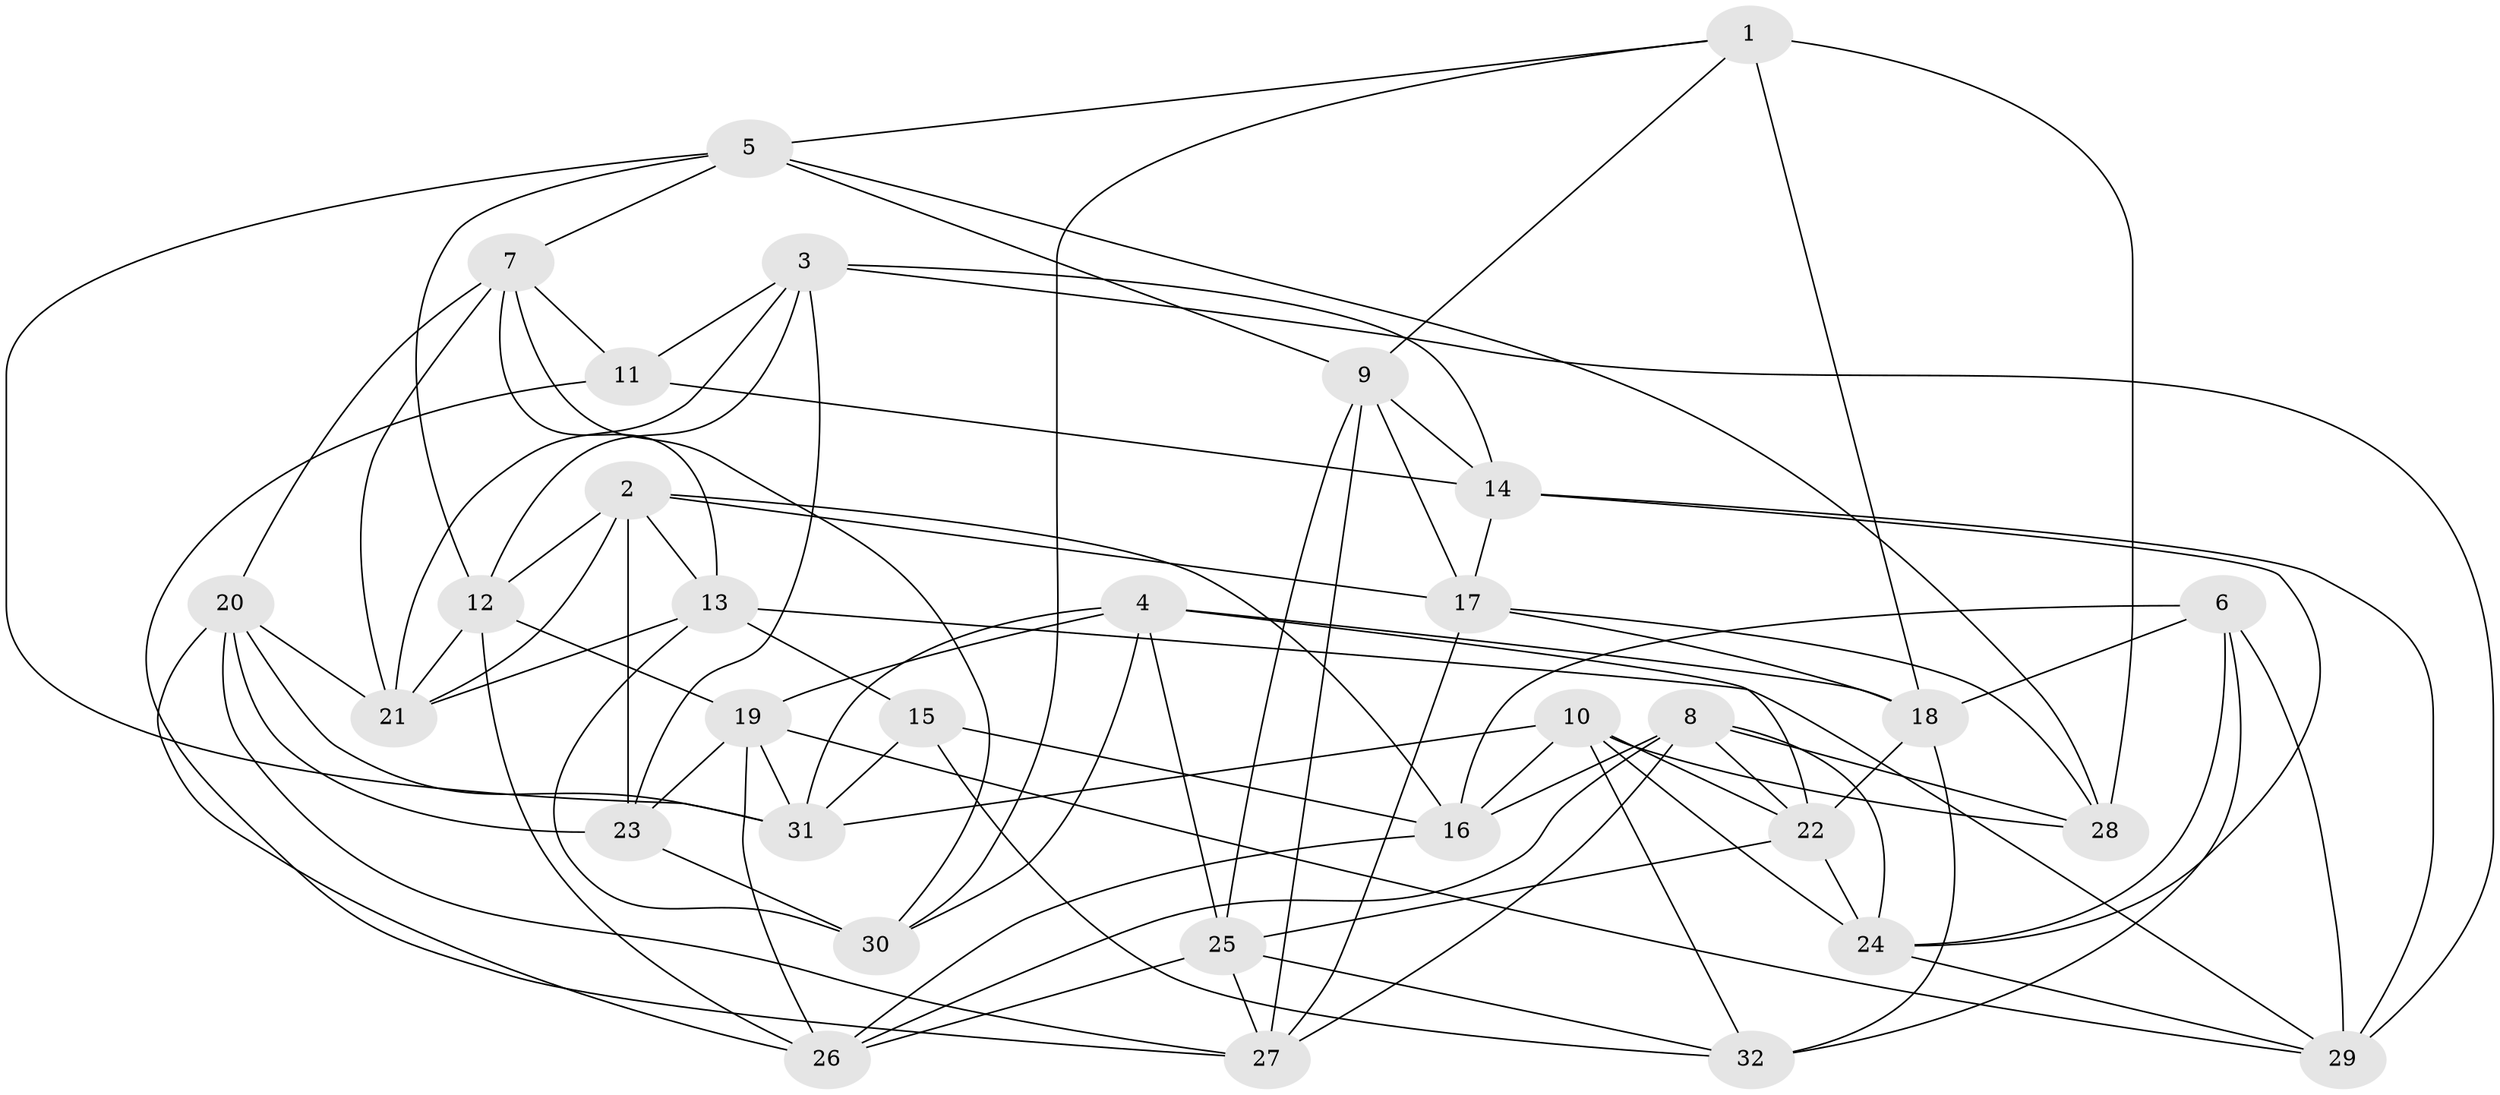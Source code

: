 // original degree distribution, {4: 1.0}
// Generated by graph-tools (version 1.1) at 2025/50/03/09/25 03:50:54]
// undirected, 32 vertices, 91 edges
graph export_dot {
graph [start="1"]
  node [color=gray90,style=filled];
  1;
  2;
  3;
  4;
  5;
  6;
  7;
  8;
  9;
  10;
  11;
  12;
  13;
  14;
  15;
  16;
  17;
  18;
  19;
  20;
  21;
  22;
  23;
  24;
  25;
  26;
  27;
  28;
  29;
  30;
  31;
  32;
  1 -- 5 [weight=1.0];
  1 -- 9 [weight=1.0];
  1 -- 18 [weight=1.0];
  1 -- 28 [weight=2.0];
  1 -- 30 [weight=1.0];
  2 -- 12 [weight=1.0];
  2 -- 13 [weight=1.0];
  2 -- 16 [weight=1.0];
  2 -- 17 [weight=1.0];
  2 -- 21 [weight=1.0];
  2 -- 23 [weight=1.0];
  3 -- 11 [weight=1.0];
  3 -- 12 [weight=1.0];
  3 -- 14 [weight=1.0];
  3 -- 21 [weight=1.0];
  3 -- 23 [weight=1.0];
  3 -- 29 [weight=1.0];
  4 -- 18 [weight=1.0];
  4 -- 19 [weight=1.0];
  4 -- 22 [weight=1.0];
  4 -- 25 [weight=1.0];
  4 -- 30 [weight=1.0];
  4 -- 31 [weight=1.0];
  5 -- 7 [weight=1.0];
  5 -- 9 [weight=1.0];
  5 -- 12 [weight=1.0];
  5 -- 28 [weight=1.0];
  5 -- 31 [weight=1.0];
  6 -- 16 [weight=1.0];
  6 -- 18 [weight=1.0];
  6 -- 24 [weight=1.0];
  6 -- 29 [weight=1.0];
  6 -- 32 [weight=2.0];
  7 -- 11 [weight=1.0];
  7 -- 13 [weight=1.0];
  7 -- 20 [weight=1.0];
  7 -- 21 [weight=1.0];
  7 -- 30 [weight=1.0];
  8 -- 16 [weight=1.0];
  8 -- 22 [weight=1.0];
  8 -- 24 [weight=1.0];
  8 -- 26 [weight=1.0];
  8 -- 27 [weight=1.0];
  8 -- 28 [weight=1.0];
  9 -- 14 [weight=1.0];
  9 -- 17 [weight=1.0];
  9 -- 25 [weight=1.0];
  9 -- 27 [weight=1.0];
  10 -- 16 [weight=1.0];
  10 -- 22 [weight=1.0];
  10 -- 24 [weight=1.0];
  10 -- 28 [weight=1.0];
  10 -- 31 [weight=1.0];
  10 -- 32 [weight=1.0];
  11 -- 14 [weight=1.0];
  11 -- 27 [weight=1.0];
  12 -- 19 [weight=1.0];
  12 -- 21 [weight=1.0];
  12 -- 26 [weight=1.0];
  13 -- 15 [weight=1.0];
  13 -- 21 [weight=1.0];
  13 -- 29 [weight=1.0];
  13 -- 30 [weight=1.0];
  14 -- 17 [weight=1.0];
  14 -- 24 [weight=1.0];
  14 -- 29 [weight=1.0];
  15 -- 16 [weight=1.0];
  15 -- 31 [weight=1.0];
  15 -- 32 [weight=1.0];
  16 -- 26 [weight=1.0];
  17 -- 18 [weight=1.0];
  17 -- 27 [weight=1.0];
  17 -- 28 [weight=1.0];
  18 -- 22 [weight=1.0];
  18 -- 32 [weight=1.0];
  19 -- 23 [weight=1.0];
  19 -- 26 [weight=1.0];
  19 -- 29 [weight=1.0];
  19 -- 31 [weight=1.0];
  20 -- 21 [weight=1.0];
  20 -- 23 [weight=1.0];
  20 -- 26 [weight=1.0];
  20 -- 27 [weight=1.0];
  20 -- 31 [weight=1.0];
  22 -- 24 [weight=1.0];
  22 -- 25 [weight=1.0];
  23 -- 30 [weight=2.0];
  24 -- 29 [weight=1.0];
  25 -- 26 [weight=1.0];
  25 -- 27 [weight=1.0];
  25 -- 32 [weight=1.0];
}
